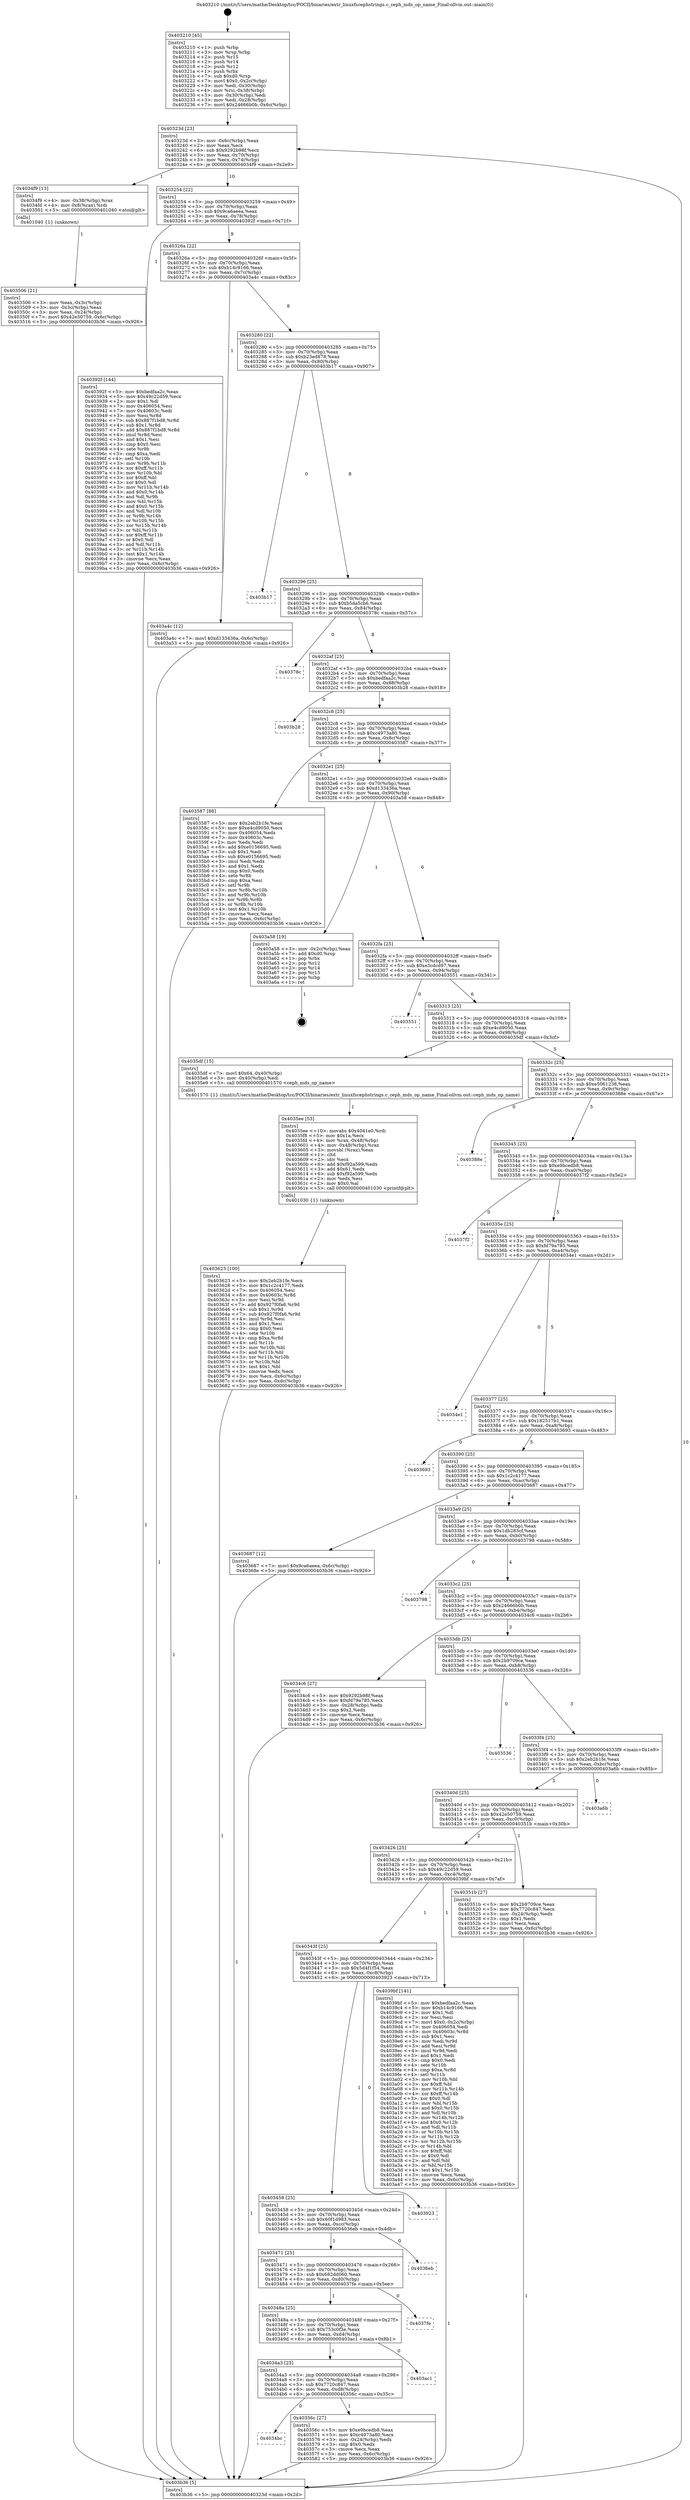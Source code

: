 digraph "0x403210" {
  label = "0x403210 (/mnt/c/Users/mathe/Desktop/tcc/POCII/binaries/extr_linuxfscephstrings.c_ceph_mds_op_name_Final-ollvm.out::main(0))"
  labelloc = "t"
  node[shape=record]

  Entry [label="",width=0.3,height=0.3,shape=circle,fillcolor=black,style=filled]
  "0x40323d" [label="{
     0x40323d [23]\l
     | [instrs]\l
     &nbsp;&nbsp;0x40323d \<+3\>: mov -0x6c(%rbp),%eax\l
     &nbsp;&nbsp;0x403240 \<+2\>: mov %eax,%ecx\l
     &nbsp;&nbsp;0x403242 \<+6\>: sub $0x9292b98f,%ecx\l
     &nbsp;&nbsp;0x403248 \<+3\>: mov %eax,-0x70(%rbp)\l
     &nbsp;&nbsp;0x40324b \<+3\>: mov %ecx,-0x74(%rbp)\l
     &nbsp;&nbsp;0x40324e \<+6\>: je 00000000004034f9 \<main+0x2e9\>\l
  }"]
  "0x4034f9" [label="{
     0x4034f9 [13]\l
     | [instrs]\l
     &nbsp;&nbsp;0x4034f9 \<+4\>: mov -0x38(%rbp),%rax\l
     &nbsp;&nbsp;0x4034fd \<+4\>: mov 0x8(%rax),%rdi\l
     &nbsp;&nbsp;0x403501 \<+5\>: call 0000000000401040 \<atoi@plt\>\l
     | [calls]\l
     &nbsp;&nbsp;0x401040 \{1\} (unknown)\l
  }"]
  "0x403254" [label="{
     0x403254 [22]\l
     | [instrs]\l
     &nbsp;&nbsp;0x403254 \<+5\>: jmp 0000000000403259 \<main+0x49\>\l
     &nbsp;&nbsp;0x403259 \<+3\>: mov -0x70(%rbp),%eax\l
     &nbsp;&nbsp;0x40325c \<+5\>: sub $0x9ca6aeea,%eax\l
     &nbsp;&nbsp;0x403261 \<+3\>: mov %eax,-0x78(%rbp)\l
     &nbsp;&nbsp;0x403264 \<+6\>: je 000000000040392f \<main+0x71f\>\l
  }"]
  Exit [label="",width=0.3,height=0.3,shape=circle,fillcolor=black,style=filled,peripheries=2]
  "0x40392f" [label="{
     0x40392f [144]\l
     | [instrs]\l
     &nbsp;&nbsp;0x40392f \<+5\>: mov $0xbedfaa2c,%eax\l
     &nbsp;&nbsp;0x403934 \<+5\>: mov $0x49c22d59,%ecx\l
     &nbsp;&nbsp;0x403939 \<+2\>: mov $0x1,%dl\l
     &nbsp;&nbsp;0x40393b \<+7\>: mov 0x406054,%esi\l
     &nbsp;&nbsp;0x403942 \<+7\>: mov 0x40603c,%edi\l
     &nbsp;&nbsp;0x403949 \<+3\>: mov %esi,%r8d\l
     &nbsp;&nbsp;0x40394c \<+7\>: sub $0x887f1bd8,%r8d\l
     &nbsp;&nbsp;0x403953 \<+4\>: sub $0x1,%r8d\l
     &nbsp;&nbsp;0x403957 \<+7\>: add $0x887f1bd8,%r8d\l
     &nbsp;&nbsp;0x40395e \<+4\>: imul %r8d,%esi\l
     &nbsp;&nbsp;0x403962 \<+3\>: and $0x1,%esi\l
     &nbsp;&nbsp;0x403965 \<+3\>: cmp $0x0,%esi\l
     &nbsp;&nbsp;0x403968 \<+4\>: sete %r9b\l
     &nbsp;&nbsp;0x40396c \<+3\>: cmp $0xa,%edi\l
     &nbsp;&nbsp;0x40396f \<+4\>: setl %r10b\l
     &nbsp;&nbsp;0x403973 \<+3\>: mov %r9b,%r11b\l
     &nbsp;&nbsp;0x403976 \<+4\>: xor $0xff,%r11b\l
     &nbsp;&nbsp;0x40397a \<+3\>: mov %r10b,%bl\l
     &nbsp;&nbsp;0x40397d \<+3\>: xor $0xff,%bl\l
     &nbsp;&nbsp;0x403980 \<+3\>: xor $0x0,%dl\l
     &nbsp;&nbsp;0x403983 \<+3\>: mov %r11b,%r14b\l
     &nbsp;&nbsp;0x403986 \<+4\>: and $0x0,%r14b\l
     &nbsp;&nbsp;0x40398a \<+3\>: and %dl,%r9b\l
     &nbsp;&nbsp;0x40398d \<+3\>: mov %bl,%r15b\l
     &nbsp;&nbsp;0x403990 \<+4\>: and $0x0,%r15b\l
     &nbsp;&nbsp;0x403994 \<+3\>: and %dl,%r10b\l
     &nbsp;&nbsp;0x403997 \<+3\>: or %r9b,%r14b\l
     &nbsp;&nbsp;0x40399a \<+3\>: or %r10b,%r15b\l
     &nbsp;&nbsp;0x40399d \<+3\>: xor %r15b,%r14b\l
     &nbsp;&nbsp;0x4039a0 \<+3\>: or %bl,%r11b\l
     &nbsp;&nbsp;0x4039a3 \<+4\>: xor $0xff,%r11b\l
     &nbsp;&nbsp;0x4039a7 \<+3\>: or $0x0,%dl\l
     &nbsp;&nbsp;0x4039aa \<+3\>: and %dl,%r11b\l
     &nbsp;&nbsp;0x4039ad \<+3\>: or %r11b,%r14b\l
     &nbsp;&nbsp;0x4039b0 \<+4\>: test $0x1,%r14b\l
     &nbsp;&nbsp;0x4039b4 \<+3\>: cmovne %ecx,%eax\l
     &nbsp;&nbsp;0x4039b7 \<+3\>: mov %eax,-0x6c(%rbp)\l
     &nbsp;&nbsp;0x4039ba \<+5\>: jmp 0000000000403b36 \<main+0x926\>\l
  }"]
  "0x40326a" [label="{
     0x40326a [22]\l
     | [instrs]\l
     &nbsp;&nbsp;0x40326a \<+5\>: jmp 000000000040326f \<main+0x5f\>\l
     &nbsp;&nbsp;0x40326f \<+3\>: mov -0x70(%rbp),%eax\l
     &nbsp;&nbsp;0x403272 \<+5\>: sub $0xb14c9166,%eax\l
     &nbsp;&nbsp;0x403277 \<+3\>: mov %eax,-0x7c(%rbp)\l
     &nbsp;&nbsp;0x40327a \<+6\>: je 0000000000403a4c \<main+0x83c\>\l
  }"]
  "0x403623" [label="{
     0x403623 [100]\l
     | [instrs]\l
     &nbsp;&nbsp;0x403623 \<+5\>: mov $0x2eb2b1fe,%ecx\l
     &nbsp;&nbsp;0x403628 \<+5\>: mov $0x1c2c4177,%edx\l
     &nbsp;&nbsp;0x40362d \<+7\>: mov 0x406054,%esi\l
     &nbsp;&nbsp;0x403634 \<+8\>: mov 0x40603c,%r8d\l
     &nbsp;&nbsp;0x40363c \<+3\>: mov %esi,%r9d\l
     &nbsp;&nbsp;0x40363f \<+7\>: add $0x927f0fa6,%r9d\l
     &nbsp;&nbsp;0x403646 \<+4\>: sub $0x1,%r9d\l
     &nbsp;&nbsp;0x40364a \<+7\>: sub $0x927f0fa6,%r9d\l
     &nbsp;&nbsp;0x403651 \<+4\>: imul %r9d,%esi\l
     &nbsp;&nbsp;0x403655 \<+3\>: and $0x1,%esi\l
     &nbsp;&nbsp;0x403658 \<+3\>: cmp $0x0,%esi\l
     &nbsp;&nbsp;0x40365b \<+4\>: sete %r10b\l
     &nbsp;&nbsp;0x40365f \<+4\>: cmp $0xa,%r8d\l
     &nbsp;&nbsp;0x403663 \<+4\>: setl %r11b\l
     &nbsp;&nbsp;0x403667 \<+3\>: mov %r10b,%bl\l
     &nbsp;&nbsp;0x40366a \<+3\>: and %r11b,%bl\l
     &nbsp;&nbsp;0x40366d \<+3\>: xor %r11b,%r10b\l
     &nbsp;&nbsp;0x403670 \<+3\>: or %r10b,%bl\l
     &nbsp;&nbsp;0x403673 \<+3\>: test $0x1,%bl\l
     &nbsp;&nbsp;0x403676 \<+3\>: cmovne %edx,%ecx\l
     &nbsp;&nbsp;0x403679 \<+3\>: mov %ecx,-0x6c(%rbp)\l
     &nbsp;&nbsp;0x40367c \<+6\>: mov %eax,-0xdc(%rbp)\l
     &nbsp;&nbsp;0x403682 \<+5\>: jmp 0000000000403b36 \<main+0x926\>\l
  }"]
  "0x403a4c" [label="{
     0x403a4c [12]\l
     | [instrs]\l
     &nbsp;&nbsp;0x403a4c \<+7\>: movl $0xd133436a,-0x6c(%rbp)\l
     &nbsp;&nbsp;0x403a53 \<+5\>: jmp 0000000000403b36 \<main+0x926\>\l
  }"]
  "0x403280" [label="{
     0x403280 [22]\l
     | [instrs]\l
     &nbsp;&nbsp;0x403280 \<+5\>: jmp 0000000000403285 \<main+0x75\>\l
     &nbsp;&nbsp;0x403285 \<+3\>: mov -0x70(%rbp),%eax\l
     &nbsp;&nbsp;0x403288 \<+5\>: sub $0xb23ed878,%eax\l
     &nbsp;&nbsp;0x40328d \<+3\>: mov %eax,-0x80(%rbp)\l
     &nbsp;&nbsp;0x403290 \<+6\>: je 0000000000403b17 \<main+0x907\>\l
  }"]
  "0x4035ee" [label="{
     0x4035ee [53]\l
     | [instrs]\l
     &nbsp;&nbsp;0x4035ee \<+10\>: movabs $0x4041e0,%rdi\l
     &nbsp;&nbsp;0x4035f8 \<+5\>: mov $0x1a,%ecx\l
     &nbsp;&nbsp;0x4035fd \<+4\>: mov %rax,-0x48(%rbp)\l
     &nbsp;&nbsp;0x403601 \<+4\>: mov -0x48(%rbp),%rax\l
     &nbsp;&nbsp;0x403605 \<+3\>: movsbl (%rax),%eax\l
     &nbsp;&nbsp;0x403608 \<+1\>: cltd\l
     &nbsp;&nbsp;0x403609 \<+2\>: idiv %ecx\l
     &nbsp;&nbsp;0x40360b \<+6\>: add $0xf92a599,%edx\l
     &nbsp;&nbsp;0x403611 \<+3\>: add $0x61,%edx\l
     &nbsp;&nbsp;0x403614 \<+6\>: sub $0xf92a599,%edx\l
     &nbsp;&nbsp;0x40361a \<+2\>: mov %edx,%esi\l
     &nbsp;&nbsp;0x40361c \<+2\>: mov $0x0,%al\l
     &nbsp;&nbsp;0x40361e \<+5\>: call 0000000000401030 \<printf@plt\>\l
     | [calls]\l
     &nbsp;&nbsp;0x401030 \{1\} (unknown)\l
  }"]
  "0x403b17" [label="{
     0x403b17\l
  }", style=dashed]
  "0x403296" [label="{
     0x403296 [25]\l
     | [instrs]\l
     &nbsp;&nbsp;0x403296 \<+5\>: jmp 000000000040329b \<main+0x8b\>\l
     &nbsp;&nbsp;0x40329b \<+3\>: mov -0x70(%rbp),%eax\l
     &nbsp;&nbsp;0x40329e \<+5\>: sub $0xb5da5cb6,%eax\l
     &nbsp;&nbsp;0x4032a3 \<+6\>: mov %eax,-0x84(%rbp)\l
     &nbsp;&nbsp;0x4032a9 \<+6\>: je 000000000040378c \<main+0x57c\>\l
  }"]
  "0x4034bc" [label="{
     0x4034bc\l
  }", style=dashed]
  "0x40378c" [label="{
     0x40378c\l
  }", style=dashed]
  "0x4032af" [label="{
     0x4032af [25]\l
     | [instrs]\l
     &nbsp;&nbsp;0x4032af \<+5\>: jmp 00000000004032b4 \<main+0xa4\>\l
     &nbsp;&nbsp;0x4032b4 \<+3\>: mov -0x70(%rbp),%eax\l
     &nbsp;&nbsp;0x4032b7 \<+5\>: sub $0xbedfaa2c,%eax\l
     &nbsp;&nbsp;0x4032bc \<+6\>: mov %eax,-0x88(%rbp)\l
     &nbsp;&nbsp;0x4032c2 \<+6\>: je 0000000000403b28 \<main+0x918\>\l
  }"]
  "0x40356c" [label="{
     0x40356c [27]\l
     | [instrs]\l
     &nbsp;&nbsp;0x40356c \<+5\>: mov $0xe9bcedb8,%eax\l
     &nbsp;&nbsp;0x403571 \<+5\>: mov $0xc4973a80,%ecx\l
     &nbsp;&nbsp;0x403576 \<+3\>: mov -0x24(%rbp),%edx\l
     &nbsp;&nbsp;0x403579 \<+3\>: cmp $0x0,%edx\l
     &nbsp;&nbsp;0x40357c \<+3\>: cmove %ecx,%eax\l
     &nbsp;&nbsp;0x40357f \<+3\>: mov %eax,-0x6c(%rbp)\l
     &nbsp;&nbsp;0x403582 \<+5\>: jmp 0000000000403b36 \<main+0x926\>\l
  }"]
  "0x403b28" [label="{
     0x403b28\l
  }", style=dashed]
  "0x4032c8" [label="{
     0x4032c8 [25]\l
     | [instrs]\l
     &nbsp;&nbsp;0x4032c8 \<+5\>: jmp 00000000004032cd \<main+0xbd\>\l
     &nbsp;&nbsp;0x4032cd \<+3\>: mov -0x70(%rbp),%eax\l
     &nbsp;&nbsp;0x4032d0 \<+5\>: sub $0xc4973a80,%eax\l
     &nbsp;&nbsp;0x4032d5 \<+6\>: mov %eax,-0x8c(%rbp)\l
     &nbsp;&nbsp;0x4032db \<+6\>: je 0000000000403587 \<main+0x377\>\l
  }"]
  "0x4034a3" [label="{
     0x4034a3 [25]\l
     | [instrs]\l
     &nbsp;&nbsp;0x4034a3 \<+5\>: jmp 00000000004034a8 \<main+0x298\>\l
     &nbsp;&nbsp;0x4034a8 \<+3\>: mov -0x70(%rbp),%eax\l
     &nbsp;&nbsp;0x4034ab \<+5\>: sub $0x7720c847,%eax\l
     &nbsp;&nbsp;0x4034b0 \<+6\>: mov %eax,-0xd8(%rbp)\l
     &nbsp;&nbsp;0x4034b6 \<+6\>: je 000000000040356c \<main+0x35c\>\l
  }"]
  "0x403587" [label="{
     0x403587 [88]\l
     | [instrs]\l
     &nbsp;&nbsp;0x403587 \<+5\>: mov $0x2eb2b1fe,%eax\l
     &nbsp;&nbsp;0x40358c \<+5\>: mov $0xe4cd9050,%ecx\l
     &nbsp;&nbsp;0x403591 \<+7\>: mov 0x406054,%edx\l
     &nbsp;&nbsp;0x403598 \<+7\>: mov 0x40603c,%esi\l
     &nbsp;&nbsp;0x40359f \<+2\>: mov %edx,%edi\l
     &nbsp;&nbsp;0x4035a1 \<+6\>: add $0xe0156695,%edi\l
     &nbsp;&nbsp;0x4035a7 \<+3\>: sub $0x1,%edi\l
     &nbsp;&nbsp;0x4035aa \<+6\>: sub $0xe0156695,%edi\l
     &nbsp;&nbsp;0x4035b0 \<+3\>: imul %edi,%edx\l
     &nbsp;&nbsp;0x4035b3 \<+3\>: and $0x1,%edx\l
     &nbsp;&nbsp;0x4035b6 \<+3\>: cmp $0x0,%edx\l
     &nbsp;&nbsp;0x4035b9 \<+4\>: sete %r8b\l
     &nbsp;&nbsp;0x4035bd \<+3\>: cmp $0xa,%esi\l
     &nbsp;&nbsp;0x4035c0 \<+4\>: setl %r9b\l
     &nbsp;&nbsp;0x4035c4 \<+3\>: mov %r8b,%r10b\l
     &nbsp;&nbsp;0x4035c7 \<+3\>: and %r9b,%r10b\l
     &nbsp;&nbsp;0x4035ca \<+3\>: xor %r9b,%r8b\l
     &nbsp;&nbsp;0x4035cd \<+3\>: or %r8b,%r10b\l
     &nbsp;&nbsp;0x4035d0 \<+4\>: test $0x1,%r10b\l
     &nbsp;&nbsp;0x4035d4 \<+3\>: cmovne %ecx,%eax\l
     &nbsp;&nbsp;0x4035d7 \<+3\>: mov %eax,-0x6c(%rbp)\l
     &nbsp;&nbsp;0x4035da \<+5\>: jmp 0000000000403b36 \<main+0x926\>\l
  }"]
  "0x4032e1" [label="{
     0x4032e1 [25]\l
     | [instrs]\l
     &nbsp;&nbsp;0x4032e1 \<+5\>: jmp 00000000004032e6 \<main+0xd6\>\l
     &nbsp;&nbsp;0x4032e6 \<+3\>: mov -0x70(%rbp),%eax\l
     &nbsp;&nbsp;0x4032e9 \<+5\>: sub $0xd133436a,%eax\l
     &nbsp;&nbsp;0x4032ee \<+6\>: mov %eax,-0x90(%rbp)\l
     &nbsp;&nbsp;0x4032f4 \<+6\>: je 0000000000403a58 \<main+0x848\>\l
  }"]
  "0x403ac1" [label="{
     0x403ac1\l
  }", style=dashed]
  "0x403a58" [label="{
     0x403a58 [19]\l
     | [instrs]\l
     &nbsp;&nbsp;0x403a58 \<+3\>: mov -0x2c(%rbp),%eax\l
     &nbsp;&nbsp;0x403a5b \<+7\>: add $0xd0,%rsp\l
     &nbsp;&nbsp;0x403a62 \<+1\>: pop %rbx\l
     &nbsp;&nbsp;0x403a63 \<+2\>: pop %r12\l
     &nbsp;&nbsp;0x403a65 \<+2\>: pop %r14\l
     &nbsp;&nbsp;0x403a67 \<+2\>: pop %r15\l
     &nbsp;&nbsp;0x403a69 \<+1\>: pop %rbp\l
     &nbsp;&nbsp;0x403a6a \<+1\>: ret\l
  }"]
  "0x4032fa" [label="{
     0x4032fa [25]\l
     | [instrs]\l
     &nbsp;&nbsp;0x4032fa \<+5\>: jmp 00000000004032ff \<main+0xef\>\l
     &nbsp;&nbsp;0x4032ff \<+3\>: mov -0x70(%rbp),%eax\l
     &nbsp;&nbsp;0x403302 \<+5\>: sub $0xe3cdcd97,%eax\l
     &nbsp;&nbsp;0x403307 \<+6\>: mov %eax,-0x94(%rbp)\l
     &nbsp;&nbsp;0x40330d \<+6\>: je 0000000000403551 \<main+0x341\>\l
  }"]
  "0x40348a" [label="{
     0x40348a [25]\l
     | [instrs]\l
     &nbsp;&nbsp;0x40348a \<+5\>: jmp 000000000040348f \<main+0x27f\>\l
     &nbsp;&nbsp;0x40348f \<+3\>: mov -0x70(%rbp),%eax\l
     &nbsp;&nbsp;0x403492 \<+5\>: sub $0x753c0f3e,%eax\l
     &nbsp;&nbsp;0x403497 \<+6\>: mov %eax,-0xd4(%rbp)\l
     &nbsp;&nbsp;0x40349d \<+6\>: je 0000000000403ac1 \<main+0x8b1\>\l
  }"]
  "0x403551" [label="{
     0x403551\l
  }", style=dashed]
  "0x403313" [label="{
     0x403313 [25]\l
     | [instrs]\l
     &nbsp;&nbsp;0x403313 \<+5\>: jmp 0000000000403318 \<main+0x108\>\l
     &nbsp;&nbsp;0x403318 \<+3\>: mov -0x70(%rbp),%eax\l
     &nbsp;&nbsp;0x40331b \<+5\>: sub $0xe4cd9050,%eax\l
     &nbsp;&nbsp;0x403320 \<+6\>: mov %eax,-0x98(%rbp)\l
     &nbsp;&nbsp;0x403326 \<+6\>: je 00000000004035df \<main+0x3cf\>\l
  }"]
  "0x4037fe" [label="{
     0x4037fe\l
  }", style=dashed]
  "0x4035df" [label="{
     0x4035df [15]\l
     | [instrs]\l
     &nbsp;&nbsp;0x4035df \<+7\>: movl $0x64,-0x40(%rbp)\l
     &nbsp;&nbsp;0x4035e6 \<+3\>: mov -0x40(%rbp),%edi\l
     &nbsp;&nbsp;0x4035e9 \<+5\>: call 0000000000401570 \<ceph_mds_op_name\>\l
     | [calls]\l
     &nbsp;&nbsp;0x401570 \{1\} (/mnt/c/Users/mathe/Desktop/tcc/POCII/binaries/extr_linuxfscephstrings.c_ceph_mds_op_name_Final-ollvm.out::ceph_mds_op_name)\l
  }"]
  "0x40332c" [label="{
     0x40332c [25]\l
     | [instrs]\l
     &nbsp;&nbsp;0x40332c \<+5\>: jmp 0000000000403331 \<main+0x121\>\l
     &nbsp;&nbsp;0x403331 \<+3\>: mov -0x70(%rbp),%eax\l
     &nbsp;&nbsp;0x403334 \<+5\>: sub $0xe5061238,%eax\l
     &nbsp;&nbsp;0x403339 \<+6\>: mov %eax,-0x9c(%rbp)\l
     &nbsp;&nbsp;0x40333f \<+6\>: je 000000000040388e \<main+0x67e\>\l
  }"]
  "0x403471" [label="{
     0x403471 [25]\l
     | [instrs]\l
     &nbsp;&nbsp;0x403471 \<+5\>: jmp 0000000000403476 \<main+0x266\>\l
     &nbsp;&nbsp;0x403476 \<+3\>: mov -0x70(%rbp),%eax\l
     &nbsp;&nbsp;0x403479 \<+5\>: sub $0x682dd060,%eax\l
     &nbsp;&nbsp;0x40347e \<+6\>: mov %eax,-0xd0(%rbp)\l
     &nbsp;&nbsp;0x403484 \<+6\>: je 00000000004037fe \<main+0x5ee\>\l
  }"]
  "0x40388e" [label="{
     0x40388e\l
  }", style=dashed]
  "0x403345" [label="{
     0x403345 [25]\l
     | [instrs]\l
     &nbsp;&nbsp;0x403345 \<+5\>: jmp 000000000040334a \<main+0x13a\>\l
     &nbsp;&nbsp;0x40334a \<+3\>: mov -0x70(%rbp),%eax\l
     &nbsp;&nbsp;0x40334d \<+5\>: sub $0xe9bcedb8,%eax\l
     &nbsp;&nbsp;0x403352 \<+6\>: mov %eax,-0xa0(%rbp)\l
     &nbsp;&nbsp;0x403358 \<+6\>: je 00000000004037f2 \<main+0x5e2\>\l
  }"]
  "0x4036eb" [label="{
     0x4036eb\l
  }", style=dashed]
  "0x4037f2" [label="{
     0x4037f2\l
  }", style=dashed]
  "0x40335e" [label="{
     0x40335e [25]\l
     | [instrs]\l
     &nbsp;&nbsp;0x40335e \<+5\>: jmp 0000000000403363 \<main+0x153\>\l
     &nbsp;&nbsp;0x403363 \<+3\>: mov -0x70(%rbp),%eax\l
     &nbsp;&nbsp;0x403366 \<+5\>: sub $0xfd79a785,%eax\l
     &nbsp;&nbsp;0x40336b \<+6\>: mov %eax,-0xa4(%rbp)\l
     &nbsp;&nbsp;0x403371 \<+6\>: je 00000000004034e1 \<main+0x2d1\>\l
  }"]
  "0x403458" [label="{
     0x403458 [25]\l
     | [instrs]\l
     &nbsp;&nbsp;0x403458 \<+5\>: jmp 000000000040345d \<main+0x24d\>\l
     &nbsp;&nbsp;0x40345d \<+3\>: mov -0x70(%rbp),%eax\l
     &nbsp;&nbsp;0x403460 \<+5\>: sub $0x60f1d983,%eax\l
     &nbsp;&nbsp;0x403465 \<+6\>: mov %eax,-0xcc(%rbp)\l
     &nbsp;&nbsp;0x40346b \<+6\>: je 00000000004036eb \<main+0x4db\>\l
  }"]
  "0x4034e1" [label="{
     0x4034e1\l
  }", style=dashed]
  "0x403377" [label="{
     0x403377 [25]\l
     | [instrs]\l
     &nbsp;&nbsp;0x403377 \<+5\>: jmp 000000000040337c \<main+0x16c\>\l
     &nbsp;&nbsp;0x40337c \<+3\>: mov -0x70(%rbp),%eax\l
     &nbsp;&nbsp;0x40337f \<+5\>: sub $0x182517b1,%eax\l
     &nbsp;&nbsp;0x403384 \<+6\>: mov %eax,-0xa8(%rbp)\l
     &nbsp;&nbsp;0x40338a \<+6\>: je 0000000000403693 \<main+0x483\>\l
  }"]
  "0x403923" [label="{
     0x403923\l
  }", style=dashed]
  "0x403693" [label="{
     0x403693\l
  }", style=dashed]
  "0x403390" [label="{
     0x403390 [25]\l
     | [instrs]\l
     &nbsp;&nbsp;0x403390 \<+5\>: jmp 0000000000403395 \<main+0x185\>\l
     &nbsp;&nbsp;0x403395 \<+3\>: mov -0x70(%rbp),%eax\l
     &nbsp;&nbsp;0x403398 \<+5\>: sub $0x1c2c4177,%eax\l
     &nbsp;&nbsp;0x40339d \<+6\>: mov %eax,-0xac(%rbp)\l
     &nbsp;&nbsp;0x4033a3 \<+6\>: je 0000000000403687 \<main+0x477\>\l
  }"]
  "0x40343f" [label="{
     0x40343f [25]\l
     | [instrs]\l
     &nbsp;&nbsp;0x40343f \<+5\>: jmp 0000000000403444 \<main+0x234\>\l
     &nbsp;&nbsp;0x403444 \<+3\>: mov -0x70(%rbp),%eax\l
     &nbsp;&nbsp;0x403447 \<+5\>: sub $0x5d4f1f54,%eax\l
     &nbsp;&nbsp;0x40344c \<+6\>: mov %eax,-0xc8(%rbp)\l
     &nbsp;&nbsp;0x403452 \<+6\>: je 0000000000403923 \<main+0x713\>\l
  }"]
  "0x403687" [label="{
     0x403687 [12]\l
     | [instrs]\l
     &nbsp;&nbsp;0x403687 \<+7\>: movl $0x9ca6aeea,-0x6c(%rbp)\l
     &nbsp;&nbsp;0x40368e \<+5\>: jmp 0000000000403b36 \<main+0x926\>\l
  }"]
  "0x4033a9" [label="{
     0x4033a9 [25]\l
     | [instrs]\l
     &nbsp;&nbsp;0x4033a9 \<+5\>: jmp 00000000004033ae \<main+0x19e\>\l
     &nbsp;&nbsp;0x4033ae \<+3\>: mov -0x70(%rbp),%eax\l
     &nbsp;&nbsp;0x4033b1 \<+5\>: sub $0x1db283cf,%eax\l
     &nbsp;&nbsp;0x4033b6 \<+6\>: mov %eax,-0xb0(%rbp)\l
     &nbsp;&nbsp;0x4033bc \<+6\>: je 0000000000403798 \<main+0x588\>\l
  }"]
  "0x4039bf" [label="{
     0x4039bf [141]\l
     | [instrs]\l
     &nbsp;&nbsp;0x4039bf \<+5\>: mov $0xbedfaa2c,%eax\l
     &nbsp;&nbsp;0x4039c4 \<+5\>: mov $0xb14c9166,%ecx\l
     &nbsp;&nbsp;0x4039c9 \<+2\>: mov $0x1,%dl\l
     &nbsp;&nbsp;0x4039cb \<+2\>: xor %esi,%esi\l
     &nbsp;&nbsp;0x4039cd \<+7\>: movl $0x0,-0x2c(%rbp)\l
     &nbsp;&nbsp;0x4039d4 \<+7\>: mov 0x406054,%edi\l
     &nbsp;&nbsp;0x4039db \<+8\>: mov 0x40603c,%r8d\l
     &nbsp;&nbsp;0x4039e3 \<+3\>: sub $0x1,%esi\l
     &nbsp;&nbsp;0x4039e6 \<+3\>: mov %edi,%r9d\l
     &nbsp;&nbsp;0x4039e9 \<+3\>: add %esi,%r9d\l
     &nbsp;&nbsp;0x4039ec \<+4\>: imul %r9d,%edi\l
     &nbsp;&nbsp;0x4039f0 \<+3\>: and $0x1,%edi\l
     &nbsp;&nbsp;0x4039f3 \<+3\>: cmp $0x0,%edi\l
     &nbsp;&nbsp;0x4039f6 \<+4\>: sete %r10b\l
     &nbsp;&nbsp;0x4039fa \<+4\>: cmp $0xa,%r8d\l
     &nbsp;&nbsp;0x4039fe \<+4\>: setl %r11b\l
     &nbsp;&nbsp;0x403a02 \<+3\>: mov %r10b,%bl\l
     &nbsp;&nbsp;0x403a05 \<+3\>: xor $0xff,%bl\l
     &nbsp;&nbsp;0x403a08 \<+3\>: mov %r11b,%r14b\l
     &nbsp;&nbsp;0x403a0b \<+4\>: xor $0xff,%r14b\l
     &nbsp;&nbsp;0x403a0f \<+3\>: xor $0x0,%dl\l
     &nbsp;&nbsp;0x403a12 \<+3\>: mov %bl,%r15b\l
     &nbsp;&nbsp;0x403a15 \<+4\>: and $0x0,%r15b\l
     &nbsp;&nbsp;0x403a19 \<+3\>: and %dl,%r10b\l
     &nbsp;&nbsp;0x403a1c \<+3\>: mov %r14b,%r12b\l
     &nbsp;&nbsp;0x403a1f \<+4\>: and $0x0,%r12b\l
     &nbsp;&nbsp;0x403a23 \<+3\>: and %dl,%r11b\l
     &nbsp;&nbsp;0x403a26 \<+3\>: or %r10b,%r15b\l
     &nbsp;&nbsp;0x403a29 \<+3\>: or %r11b,%r12b\l
     &nbsp;&nbsp;0x403a2c \<+3\>: xor %r12b,%r15b\l
     &nbsp;&nbsp;0x403a2f \<+3\>: or %r14b,%bl\l
     &nbsp;&nbsp;0x403a32 \<+3\>: xor $0xff,%bl\l
     &nbsp;&nbsp;0x403a35 \<+3\>: or $0x0,%dl\l
     &nbsp;&nbsp;0x403a38 \<+2\>: and %dl,%bl\l
     &nbsp;&nbsp;0x403a3a \<+3\>: or %bl,%r15b\l
     &nbsp;&nbsp;0x403a3d \<+4\>: test $0x1,%r15b\l
     &nbsp;&nbsp;0x403a41 \<+3\>: cmovne %ecx,%eax\l
     &nbsp;&nbsp;0x403a44 \<+3\>: mov %eax,-0x6c(%rbp)\l
     &nbsp;&nbsp;0x403a47 \<+5\>: jmp 0000000000403b36 \<main+0x926\>\l
  }"]
  "0x403798" [label="{
     0x403798\l
  }", style=dashed]
  "0x4033c2" [label="{
     0x4033c2 [25]\l
     | [instrs]\l
     &nbsp;&nbsp;0x4033c2 \<+5\>: jmp 00000000004033c7 \<main+0x1b7\>\l
     &nbsp;&nbsp;0x4033c7 \<+3\>: mov -0x70(%rbp),%eax\l
     &nbsp;&nbsp;0x4033ca \<+5\>: sub $0x24666b0b,%eax\l
     &nbsp;&nbsp;0x4033cf \<+6\>: mov %eax,-0xb4(%rbp)\l
     &nbsp;&nbsp;0x4033d5 \<+6\>: je 00000000004034c6 \<main+0x2b6\>\l
  }"]
  "0x403426" [label="{
     0x403426 [25]\l
     | [instrs]\l
     &nbsp;&nbsp;0x403426 \<+5\>: jmp 000000000040342b \<main+0x21b\>\l
     &nbsp;&nbsp;0x40342b \<+3\>: mov -0x70(%rbp),%eax\l
     &nbsp;&nbsp;0x40342e \<+5\>: sub $0x49c22d59,%eax\l
     &nbsp;&nbsp;0x403433 \<+6\>: mov %eax,-0xc4(%rbp)\l
     &nbsp;&nbsp;0x403439 \<+6\>: je 00000000004039bf \<main+0x7af\>\l
  }"]
  "0x4034c6" [label="{
     0x4034c6 [27]\l
     | [instrs]\l
     &nbsp;&nbsp;0x4034c6 \<+5\>: mov $0x9292b98f,%eax\l
     &nbsp;&nbsp;0x4034cb \<+5\>: mov $0xfd79a785,%ecx\l
     &nbsp;&nbsp;0x4034d0 \<+3\>: mov -0x28(%rbp),%edx\l
     &nbsp;&nbsp;0x4034d3 \<+3\>: cmp $0x2,%edx\l
     &nbsp;&nbsp;0x4034d6 \<+3\>: cmovne %ecx,%eax\l
     &nbsp;&nbsp;0x4034d9 \<+3\>: mov %eax,-0x6c(%rbp)\l
     &nbsp;&nbsp;0x4034dc \<+5\>: jmp 0000000000403b36 \<main+0x926\>\l
  }"]
  "0x4033db" [label="{
     0x4033db [25]\l
     | [instrs]\l
     &nbsp;&nbsp;0x4033db \<+5\>: jmp 00000000004033e0 \<main+0x1d0\>\l
     &nbsp;&nbsp;0x4033e0 \<+3\>: mov -0x70(%rbp),%eax\l
     &nbsp;&nbsp;0x4033e3 \<+5\>: sub $0x2b9709ce,%eax\l
     &nbsp;&nbsp;0x4033e8 \<+6\>: mov %eax,-0xb8(%rbp)\l
     &nbsp;&nbsp;0x4033ee \<+6\>: je 0000000000403536 \<main+0x326\>\l
  }"]
  "0x403b36" [label="{
     0x403b36 [5]\l
     | [instrs]\l
     &nbsp;&nbsp;0x403b36 \<+5\>: jmp 000000000040323d \<main+0x2d\>\l
  }"]
  "0x403210" [label="{
     0x403210 [45]\l
     | [instrs]\l
     &nbsp;&nbsp;0x403210 \<+1\>: push %rbp\l
     &nbsp;&nbsp;0x403211 \<+3\>: mov %rsp,%rbp\l
     &nbsp;&nbsp;0x403214 \<+2\>: push %r15\l
     &nbsp;&nbsp;0x403216 \<+2\>: push %r14\l
     &nbsp;&nbsp;0x403218 \<+2\>: push %r12\l
     &nbsp;&nbsp;0x40321a \<+1\>: push %rbx\l
     &nbsp;&nbsp;0x40321b \<+7\>: sub $0xd0,%rsp\l
     &nbsp;&nbsp;0x403222 \<+7\>: movl $0x0,-0x2c(%rbp)\l
     &nbsp;&nbsp;0x403229 \<+3\>: mov %edi,-0x30(%rbp)\l
     &nbsp;&nbsp;0x40322c \<+4\>: mov %rsi,-0x38(%rbp)\l
     &nbsp;&nbsp;0x403230 \<+3\>: mov -0x30(%rbp),%edi\l
     &nbsp;&nbsp;0x403233 \<+3\>: mov %edi,-0x28(%rbp)\l
     &nbsp;&nbsp;0x403236 \<+7\>: movl $0x24666b0b,-0x6c(%rbp)\l
  }"]
  "0x403506" [label="{
     0x403506 [21]\l
     | [instrs]\l
     &nbsp;&nbsp;0x403506 \<+3\>: mov %eax,-0x3c(%rbp)\l
     &nbsp;&nbsp;0x403509 \<+3\>: mov -0x3c(%rbp),%eax\l
     &nbsp;&nbsp;0x40350c \<+3\>: mov %eax,-0x24(%rbp)\l
     &nbsp;&nbsp;0x40350f \<+7\>: movl $0x42e50759,-0x6c(%rbp)\l
     &nbsp;&nbsp;0x403516 \<+5\>: jmp 0000000000403b36 \<main+0x926\>\l
  }"]
  "0x40351b" [label="{
     0x40351b [27]\l
     | [instrs]\l
     &nbsp;&nbsp;0x40351b \<+5\>: mov $0x2b9709ce,%eax\l
     &nbsp;&nbsp;0x403520 \<+5\>: mov $0x7720c847,%ecx\l
     &nbsp;&nbsp;0x403525 \<+3\>: mov -0x24(%rbp),%edx\l
     &nbsp;&nbsp;0x403528 \<+3\>: cmp $0x1,%edx\l
     &nbsp;&nbsp;0x40352b \<+3\>: cmovl %ecx,%eax\l
     &nbsp;&nbsp;0x40352e \<+3\>: mov %eax,-0x6c(%rbp)\l
     &nbsp;&nbsp;0x403531 \<+5\>: jmp 0000000000403b36 \<main+0x926\>\l
  }"]
  "0x403536" [label="{
     0x403536\l
  }", style=dashed]
  "0x4033f4" [label="{
     0x4033f4 [25]\l
     | [instrs]\l
     &nbsp;&nbsp;0x4033f4 \<+5\>: jmp 00000000004033f9 \<main+0x1e9\>\l
     &nbsp;&nbsp;0x4033f9 \<+3\>: mov -0x70(%rbp),%eax\l
     &nbsp;&nbsp;0x4033fc \<+5\>: sub $0x2eb2b1fe,%eax\l
     &nbsp;&nbsp;0x403401 \<+6\>: mov %eax,-0xbc(%rbp)\l
     &nbsp;&nbsp;0x403407 \<+6\>: je 0000000000403a6b \<main+0x85b\>\l
  }"]
  "0x40340d" [label="{
     0x40340d [25]\l
     | [instrs]\l
     &nbsp;&nbsp;0x40340d \<+5\>: jmp 0000000000403412 \<main+0x202\>\l
     &nbsp;&nbsp;0x403412 \<+3\>: mov -0x70(%rbp),%eax\l
     &nbsp;&nbsp;0x403415 \<+5\>: sub $0x42e50759,%eax\l
     &nbsp;&nbsp;0x40341a \<+6\>: mov %eax,-0xc0(%rbp)\l
     &nbsp;&nbsp;0x403420 \<+6\>: je 000000000040351b \<main+0x30b\>\l
  }"]
  "0x403a6b" [label="{
     0x403a6b\l
  }", style=dashed]
  Entry -> "0x403210" [label=" 1"]
  "0x40323d" -> "0x4034f9" [label=" 1"]
  "0x40323d" -> "0x403254" [label=" 10"]
  "0x403a58" -> Exit [label=" 1"]
  "0x403254" -> "0x40392f" [label=" 1"]
  "0x403254" -> "0x40326a" [label=" 9"]
  "0x403a4c" -> "0x403b36" [label=" 1"]
  "0x40326a" -> "0x403a4c" [label=" 1"]
  "0x40326a" -> "0x403280" [label=" 8"]
  "0x4039bf" -> "0x403b36" [label=" 1"]
  "0x403280" -> "0x403b17" [label=" 0"]
  "0x403280" -> "0x403296" [label=" 8"]
  "0x40392f" -> "0x403b36" [label=" 1"]
  "0x403296" -> "0x40378c" [label=" 0"]
  "0x403296" -> "0x4032af" [label=" 8"]
  "0x403687" -> "0x403b36" [label=" 1"]
  "0x4032af" -> "0x403b28" [label=" 0"]
  "0x4032af" -> "0x4032c8" [label=" 8"]
  "0x403623" -> "0x403b36" [label=" 1"]
  "0x4032c8" -> "0x403587" [label=" 1"]
  "0x4032c8" -> "0x4032e1" [label=" 7"]
  "0x4035df" -> "0x4035ee" [label=" 1"]
  "0x4032e1" -> "0x403a58" [label=" 1"]
  "0x4032e1" -> "0x4032fa" [label=" 6"]
  "0x403587" -> "0x403b36" [label=" 1"]
  "0x4032fa" -> "0x403551" [label=" 0"]
  "0x4032fa" -> "0x403313" [label=" 6"]
  "0x4034a3" -> "0x4034bc" [label=" 0"]
  "0x403313" -> "0x4035df" [label=" 1"]
  "0x403313" -> "0x40332c" [label=" 5"]
  "0x4034a3" -> "0x40356c" [label=" 1"]
  "0x40332c" -> "0x40388e" [label=" 0"]
  "0x40332c" -> "0x403345" [label=" 5"]
  "0x40348a" -> "0x4034a3" [label=" 1"]
  "0x403345" -> "0x4037f2" [label=" 0"]
  "0x403345" -> "0x40335e" [label=" 5"]
  "0x40348a" -> "0x403ac1" [label=" 0"]
  "0x40335e" -> "0x4034e1" [label=" 0"]
  "0x40335e" -> "0x403377" [label=" 5"]
  "0x403471" -> "0x40348a" [label=" 1"]
  "0x403377" -> "0x403693" [label=" 0"]
  "0x403377" -> "0x403390" [label=" 5"]
  "0x403471" -> "0x4037fe" [label=" 0"]
  "0x403390" -> "0x403687" [label=" 1"]
  "0x403390" -> "0x4033a9" [label=" 4"]
  "0x403458" -> "0x403471" [label=" 1"]
  "0x4033a9" -> "0x403798" [label=" 0"]
  "0x4033a9" -> "0x4033c2" [label=" 4"]
  "0x403458" -> "0x4036eb" [label=" 0"]
  "0x4033c2" -> "0x4034c6" [label=" 1"]
  "0x4033c2" -> "0x4033db" [label=" 3"]
  "0x4034c6" -> "0x403b36" [label=" 1"]
  "0x403210" -> "0x40323d" [label=" 1"]
  "0x403b36" -> "0x40323d" [label=" 10"]
  "0x4034f9" -> "0x403506" [label=" 1"]
  "0x403506" -> "0x403b36" [label=" 1"]
  "0x40343f" -> "0x403458" [label=" 1"]
  "0x4033db" -> "0x403536" [label=" 0"]
  "0x4033db" -> "0x4033f4" [label=" 3"]
  "0x40343f" -> "0x403923" [label=" 0"]
  "0x4033f4" -> "0x403a6b" [label=" 0"]
  "0x4033f4" -> "0x40340d" [label=" 3"]
  "0x4035ee" -> "0x403623" [label=" 1"]
  "0x40340d" -> "0x40351b" [label=" 1"]
  "0x40340d" -> "0x403426" [label=" 2"]
  "0x40351b" -> "0x403b36" [label=" 1"]
  "0x40356c" -> "0x403b36" [label=" 1"]
  "0x403426" -> "0x4039bf" [label=" 1"]
  "0x403426" -> "0x40343f" [label=" 1"]
}
